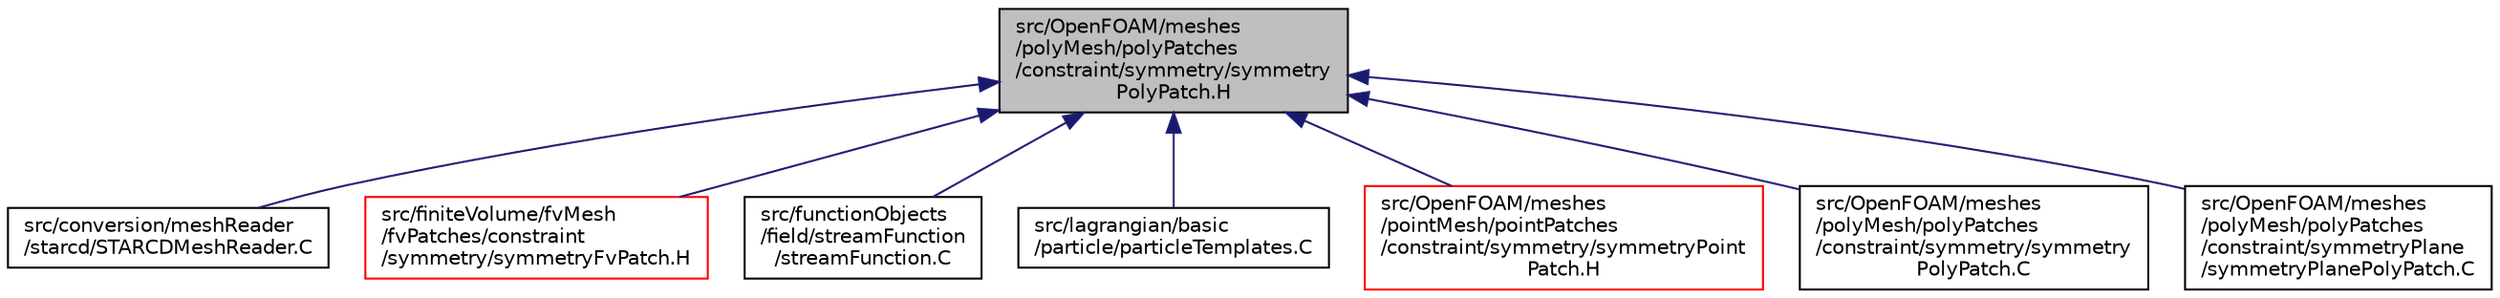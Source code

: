 digraph "src/OpenFOAM/meshes/polyMesh/polyPatches/constraint/symmetry/symmetryPolyPatch.H"
{
  bgcolor="transparent";
  edge [fontname="Helvetica",fontsize="10",labelfontname="Helvetica",labelfontsize="10"];
  node [fontname="Helvetica",fontsize="10",shape=record];
  Node166 [label="src/OpenFOAM/meshes\l/polyMesh/polyPatches\l/constraint/symmetry/symmetry\lPolyPatch.H",height=0.2,width=0.4,color="black", fillcolor="grey75", style="filled", fontcolor="black"];
  Node166 -> Node167 [dir="back",color="midnightblue",fontsize="10",style="solid",fontname="Helvetica"];
  Node167 [label="src/conversion/meshReader\l/starcd/STARCDMeshReader.C",height=0.2,width=0.4,color="black",URL="$a00200.html"];
  Node166 -> Node168 [dir="back",color="midnightblue",fontsize="10",style="solid",fontname="Helvetica"];
  Node168 [label="src/finiteVolume/fvMesh\l/fvPatches/constraint\l/symmetry/symmetryFvPatch.H",height=0.2,width=0.4,color="red",URL="$a03812.html"];
  Node166 -> Node194 [dir="back",color="midnightblue",fontsize="10",style="solid",fontname="Helvetica"];
  Node194 [label="src/functionObjects\l/field/streamFunction\l/streamFunction.C",height=0.2,width=0.4,color="black",URL="$a04790.html"];
  Node166 -> Node195 [dir="back",color="midnightblue",fontsize="10",style="solid",fontname="Helvetica"];
  Node195 [label="src/lagrangian/basic\l/particle/particleTemplates.C",height=0.2,width=0.4,color="black",URL="$a05579.html"];
  Node166 -> Node196 [dir="back",color="midnightblue",fontsize="10",style="solid",fontname="Helvetica"];
  Node196 [label="src/OpenFOAM/meshes\l/pointMesh/pointPatches\l/constraint/symmetry/symmetryPoint\lPatch.H",height=0.2,width=0.4,color="red",URL="$a12233.html"];
  Node166 -> Node218 [dir="back",color="midnightblue",fontsize="10",style="solid",fontname="Helvetica"];
  Node218 [label="src/OpenFOAM/meshes\l/polyMesh/polyPatches\l/constraint/symmetry/symmetry\lPolyPatch.C",height=0.2,width=0.4,color="black",URL="$a12494.html"];
  Node166 -> Node219 [dir="back",color="midnightblue",fontsize="10",style="solid",fontname="Helvetica"];
  Node219 [label="src/OpenFOAM/meshes\l/polyMesh/polyPatches\l/constraint/symmetryPlane\l/symmetryPlanePolyPatch.C",height=0.2,width=0.4,color="black",URL="$a12500.html"];
}
